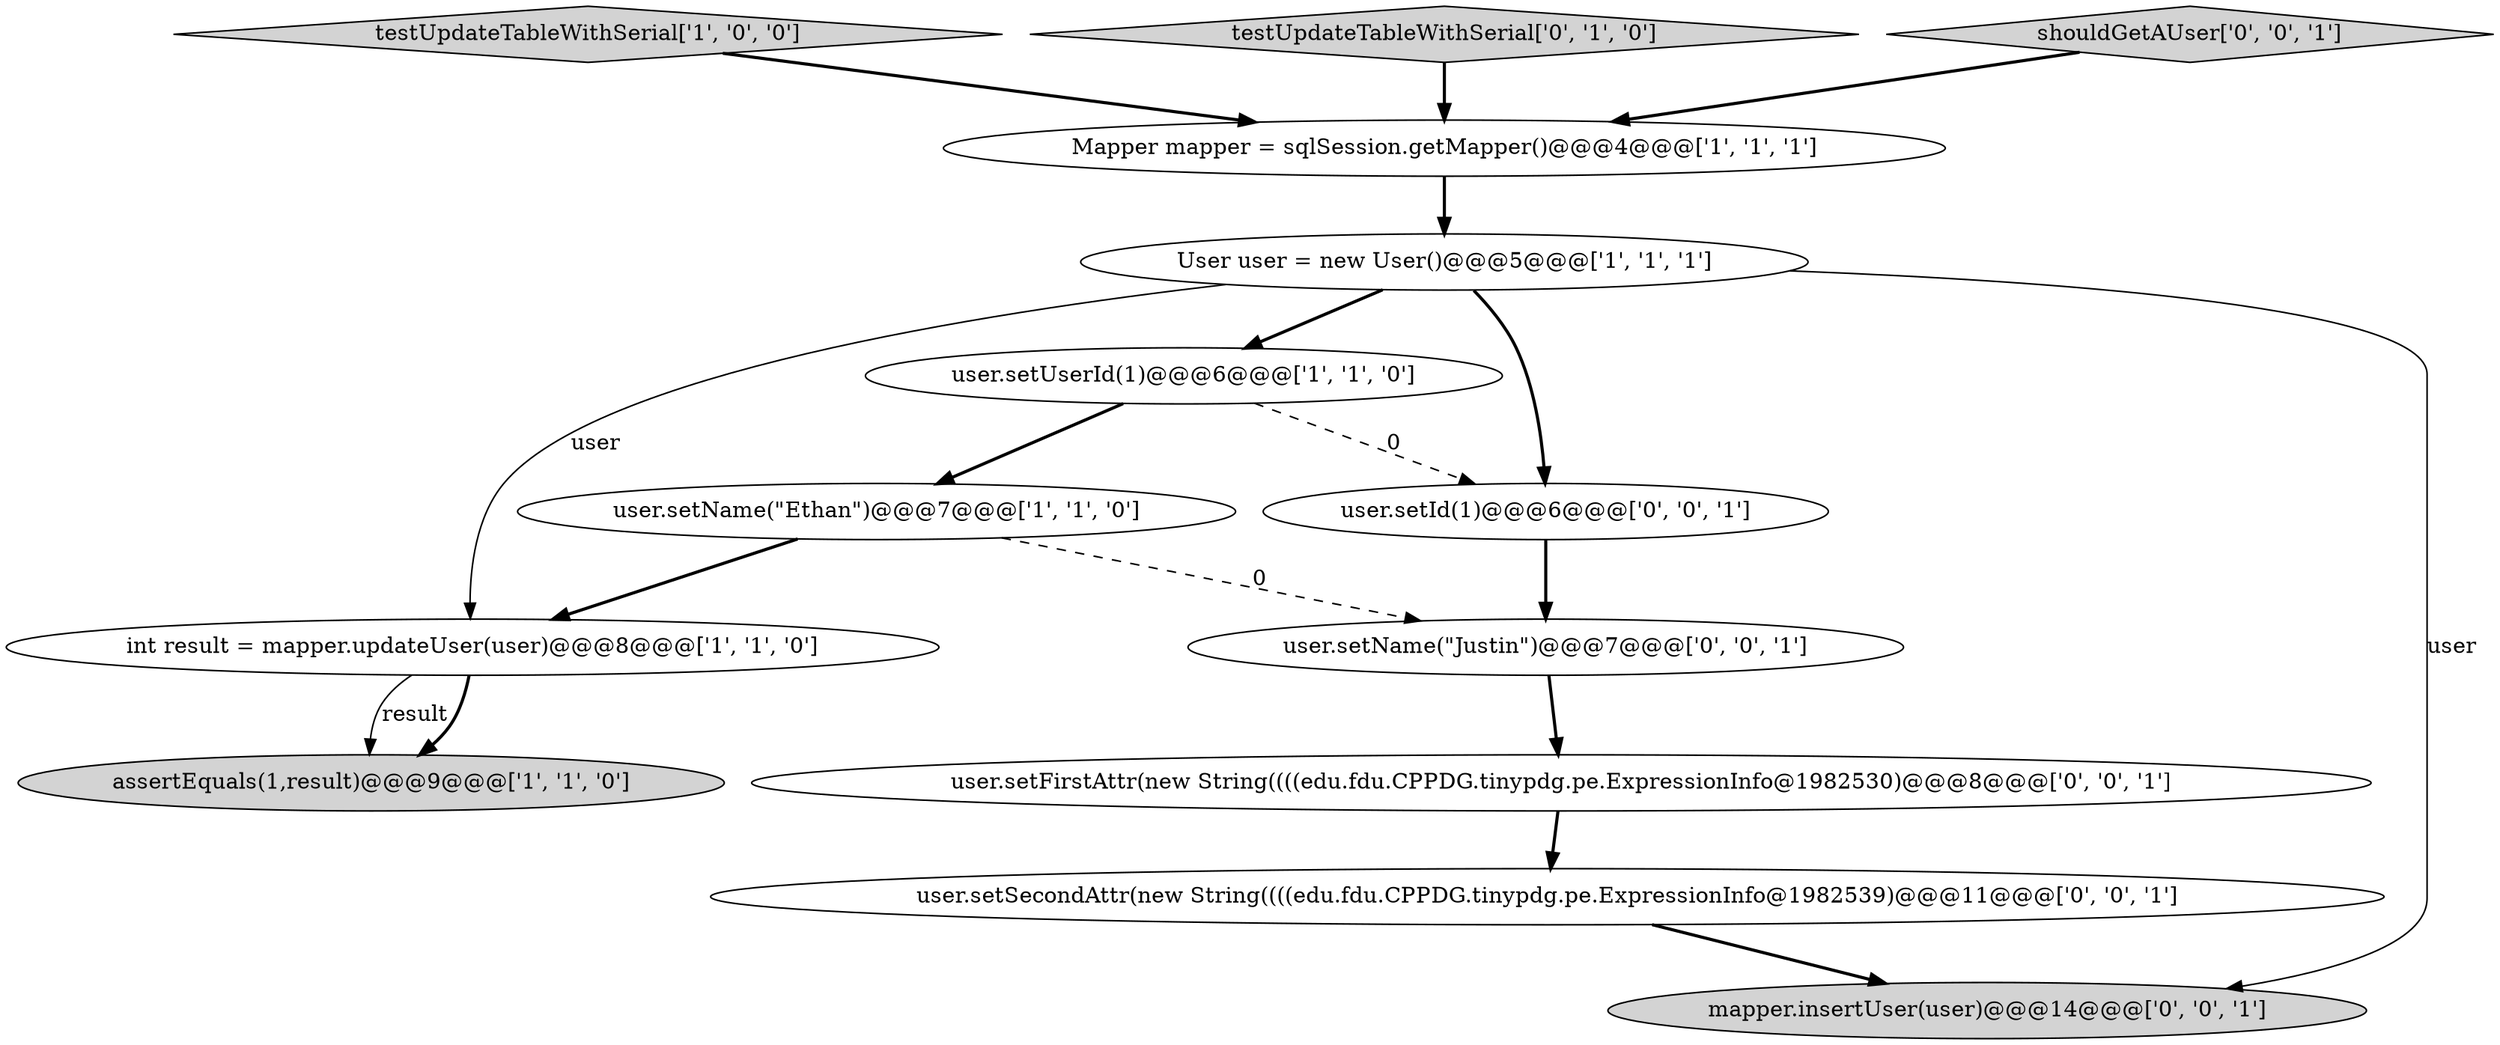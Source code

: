 digraph {
1 [style = filled, label = "Mapper mapper = sqlSession.getMapper()@@@4@@@['1', '1', '1']", fillcolor = white, shape = ellipse image = "AAA0AAABBB1BBB"];
3 [style = filled, label = "int result = mapper.updateUser(user)@@@8@@@['1', '1', '0']", fillcolor = white, shape = ellipse image = "AAA0AAABBB1BBB"];
8 [style = filled, label = "user.setName(\"Justin\")@@@7@@@['0', '0', '1']", fillcolor = white, shape = ellipse image = "AAA0AAABBB3BBB"];
11 [style = filled, label = "user.setFirstAttr(new String((((edu.fdu.CPPDG.tinypdg.pe.ExpressionInfo@1982530)@@@8@@@['0', '0', '1']", fillcolor = white, shape = ellipse image = "AAA0AAABBB3BBB"];
12 [style = filled, label = "user.setSecondAttr(new String((((edu.fdu.CPPDG.tinypdg.pe.ExpressionInfo@1982539)@@@11@@@['0', '0', '1']", fillcolor = white, shape = ellipse image = "AAA0AAABBB3BBB"];
0 [style = filled, label = "user.setUserId(1)@@@6@@@['1', '1', '0']", fillcolor = white, shape = ellipse image = "AAA0AAABBB1BBB"];
6 [style = filled, label = "User user = new User()@@@5@@@['1', '1', '1']", fillcolor = white, shape = ellipse image = "AAA0AAABBB1BBB"];
10 [style = filled, label = "mapper.insertUser(user)@@@14@@@['0', '0', '1']", fillcolor = lightgray, shape = ellipse image = "AAA0AAABBB3BBB"];
2 [style = filled, label = "testUpdateTableWithSerial['1', '0', '0']", fillcolor = lightgray, shape = diamond image = "AAA0AAABBB1BBB"];
7 [style = filled, label = "testUpdateTableWithSerial['0', '1', '0']", fillcolor = lightgray, shape = diamond image = "AAA0AAABBB2BBB"];
9 [style = filled, label = "shouldGetAUser['0', '0', '1']", fillcolor = lightgray, shape = diamond image = "AAA0AAABBB3BBB"];
5 [style = filled, label = "user.setName(\"Ethan\")@@@7@@@['1', '1', '0']", fillcolor = white, shape = ellipse image = "AAA0AAABBB1BBB"];
13 [style = filled, label = "user.setId(1)@@@6@@@['0', '0', '1']", fillcolor = white, shape = ellipse image = "AAA0AAABBB3BBB"];
4 [style = filled, label = "assertEquals(1,result)@@@9@@@['1', '1', '0']", fillcolor = lightgray, shape = ellipse image = "AAA0AAABBB1BBB"];
5->3 [style = bold, label=""];
5->8 [style = dashed, label="0"];
11->12 [style = bold, label=""];
1->6 [style = bold, label=""];
6->0 [style = bold, label=""];
7->1 [style = bold, label=""];
12->10 [style = bold, label=""];
13->8 [style = bold, label=""];
9->1 [style = bold, label=""];
3->4 [style = solid, label="result"];
6->3 [style = solid, label="user"];
8->11 [style = bold, label=""];
3->4 [style = bold, label=""];
2->1 [style = bold, label=""];
6->13 [style = bold, label=""];
0->13 [style = dashed, label="0"];
6->10 [style = solid, label="user"];
0->5 [style = bold, label=""];
}
